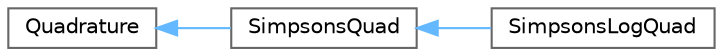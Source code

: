 digraph "Graphical Class Hierarchy"
{
 // LATEX_PDF_SIZE
  bgcolor="transparent";
  edge [fontname=Helvetica,fontsize=10,labelfontname=Helvetica,labelfontsize=10];
  node [fontname=Helvetica,fontsize=10,shape=box,height=0.2,width=0.4];
  rankdir="LR";
  Node0 [id="Node000000",label="Quadrature",height=0.2,width=0.4,color="grey40", fillcolor="white", style="filled",URL="$classQuadrature.html",tooltip="Class to evaluate integrals with established spacing and weights."];
  Node0 -> Node1 [id="edge27_Node000000_Node000001",dir="back",color="steelblue1",style="solid",tooltip=" "];
  Node1 [id="Node000001",label="SimpsonsQuad",height=0.2,width=0.4,color="grey40", fillcolor="white", style="filled",URL="$classSimpsonsQuad.html",tooltip="Simpson's rule for uniformly-spaced integrals."];
  Node1 -> Node2 [id="edge28_Node000001_Node000002",dir="back",color="steelblue1",style="solid",tooltip=" "];
  Node2 [id="Node000002",label="SimpsonsLogQuad",height=0.2,width=0.4,color="grey40", fillcolor="white", style="filled",URL="$classSimpsonsLogQuad.html",tooltip="Simpson's rule for logarithmically uniformly-spaced integrals."];
}
